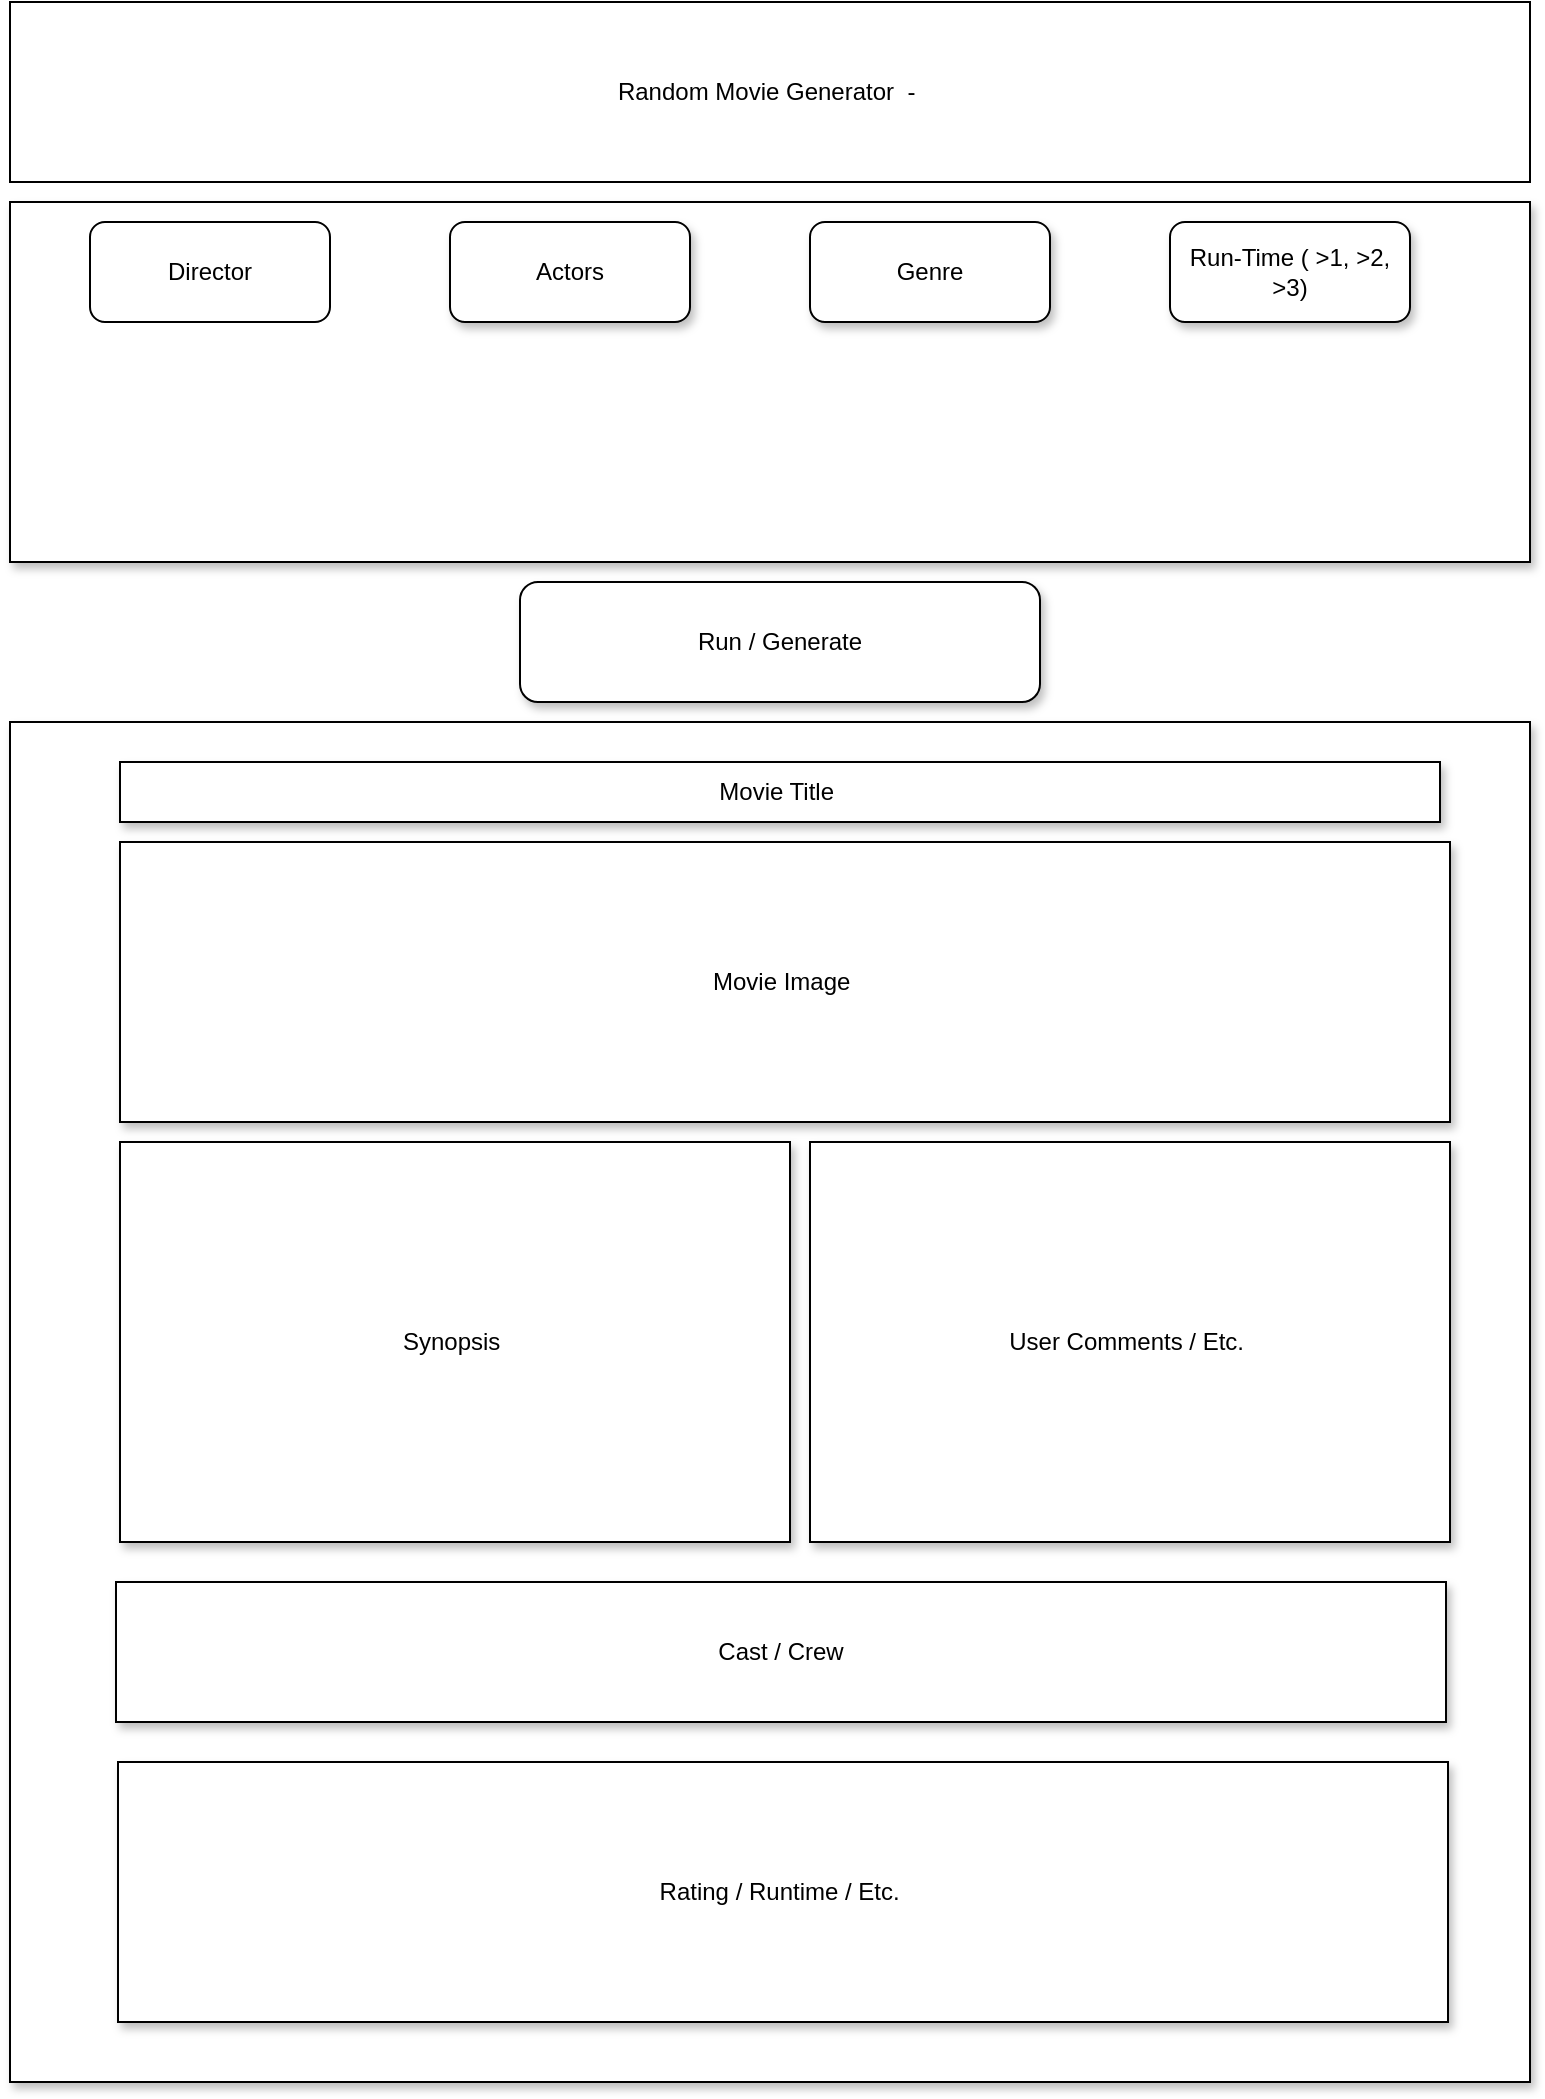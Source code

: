 <mxfile version="20.5.1" type="github">
  <diagram id="r4BeLTsIpzYm35LZDZS5" name="Page-1">
    <mxGraphModel dx="2062" dy="1154" grid="1" gridSize="10" guides="1" tooltips="1" connect="1" arrows="1" fold="1" page="1" pageScale="1" pageWidth="850" pageHeight="1100" math="0" shadow="0">
      <root>
        <mxCell id="0" />
        <mxCell id="1" parent="0" />
        <mxCell id="L6tZ5j_gEHSIY5rf-0Vz-1" value="Random Movie Generator&amp;nbsp; -&amp;nbsp;" style="rounded=0;whiteSpace=wrap;html=1;" vertex="1" parent="1">
          <mxGeometry x="40" y="40" width="760" height="90" as="geometry" />
        </mxCell>
        <mxCell id="L6tZ5j_gEHSIY5rf-0Vz-2" value="" style="rounded=0;whiteSpace=wrap;html=1;shadow=1;" vertex="1" parent="1">
          <mxGeometry x="40" y="140" width="760" height="180" as="geometry" />
        </mxCell>
        <mxCell id="L6tZ5j_gEHSIY5rf-0Vz-3" value="Actors" style="rounded=1;html=1;shadow=1;flipH=1;whiteSpace=wrap;" vertex="1" parent="1">
          <mxGeometry x="260" y="150" width="120" height="50" as="geometry" />
        </mxCell>
        <mxCell id="L6tZ5j_gEHSIY5rf-0Vz-4" value="Genre" style="rounded=1;html=1;shadow=1;flipH=1;whiteSpace=wrap;" vertex="1" parent="1">
          <mxGeometry x="440" y="150" width="120" height="50" as="geometry" />
        </mxCell>
        <mxCell id="L6tZ5j_gEHSIY5rf-0Vz-5" value="Run-Time ( &amp;gt;1, &amp;gt;2, &amp;gt;3)" style="rounded=1;html=1;shadow=1;flipH=1;whiteSpace=wrap;" vertex="1" parent="1">
          <mxGeometry x="620" y="150" width="120" height="50" as="geometry" />
        </mxCell>
        <mxCell id="L6tZ5j_gEHSIY5rf-0Vz-7" value="Director" style="rounded=1;html=1;flipH=1;whiteSpace=wrap;" vertex="1" parent="1">
          <mxGeometry x="80" y="150" width="120" height="50" as="geometry" />
        </mxCell>
        <mxCell id="L6tZ5j_gEHSIY5rf-0Vz-8" value="Run / Generate" style="rounded=1;whiteSpace=wrap;html=1;shadow=1;" vertex="1" parent="1">
          <mxGeometry x="295" y="330" width="260" height="60" as="geometry" />
        </mxCell>
        <mxCell id="L6tZ5j_gEHSIY5rf-0Vz-11" value="" style="rounded=0;whiteSpace=wrap;html=1;shadow=1;" vertex="1" parent="1">
          <mxGeometry x="40" y="400" width="760" height="680" as="geometry" />
        </mxCell>
        <mxCell id="L6tZ5j_gEHSIY5rf-0Vz-13" value="Movie Title&amp;nbsp;" style="rounded=0;whiteSpace=wrap;html=1;shadow=1;" vertex="1" parent="1">
          <mxGeometry x="95" y="420" width="660" height="30" as="geometry" />
        </mxCell>
        <mxCell id="L6tZ5j_gEHSIY5rf-0Vz-15" value="Movie Image&amp;nbsp;" style="rounded=0;whiteSpace=wrap;html=1;shadow=1;" vertex="1" parent="1">
          <mxGeometry x="95" y="460" width="665" height="140" as="geometry" />
        </mxCell>
        <mxCell id="L6tZ5j_gEHSIY5rf-0Vz-17" value="Cast / Crew" style="rounded=0;whiteSpace=wrap;html=1;shadow=1;" vertex="1" parent="1">
          <mxGeometry x="93" y="830" width="665" height="70" as="geometry" />
        </mxCell>
        <mxCell id="L6tZ5j_gEHSIY5rf-0Vz-21" value="Synopsis&amp;nbsp;" style="rounded=0;whiteSpace=wrap;html=1;shadow=1;" vertex="1" parent="1">
          <mxGeometry x="95" y="610" width="335" height="200" as="geometry" />
        </mxCell>
        <mxCell id="L6tZ5j_gEHSIY5rf-0Vz-23" value="Rating / Runtime / Etc.&amp;nbsp;" style="rounded=0;whiteSpace=wrap;html=1;shadow=1;" vertex="1" parent="1">
          <mxGeometry x="94" y="920" width="665" height="130" as="geometry" />
        </mxCell>
        <mxCell id="L6tZ5j_gEHSIY5rf-0Vz-24" value="User Comments / Etc.&amp;nbsp;" style="rounded=0;whiteSpace=wrap;html=1;shadow=1;" vertex="1" parent="1">
          <mxGeometry x="440" y="610" width="320" height="200" as="geometry" />
        </mxCell>
      </root>
    </mxGraphModel>
  </diagram>
</mxfile>
